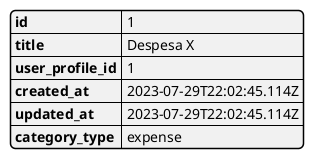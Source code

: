 !include <C4/C4_Container>

@startjson C4_Elements

  {"id":1,"title":"Despesa X","user_profile_id":1,"created_at":"2023-07-29T22:02:45.114Z","updated_at":"2023-07-29T22:02:45.114Z","category_type":"expense"}

@endjson

